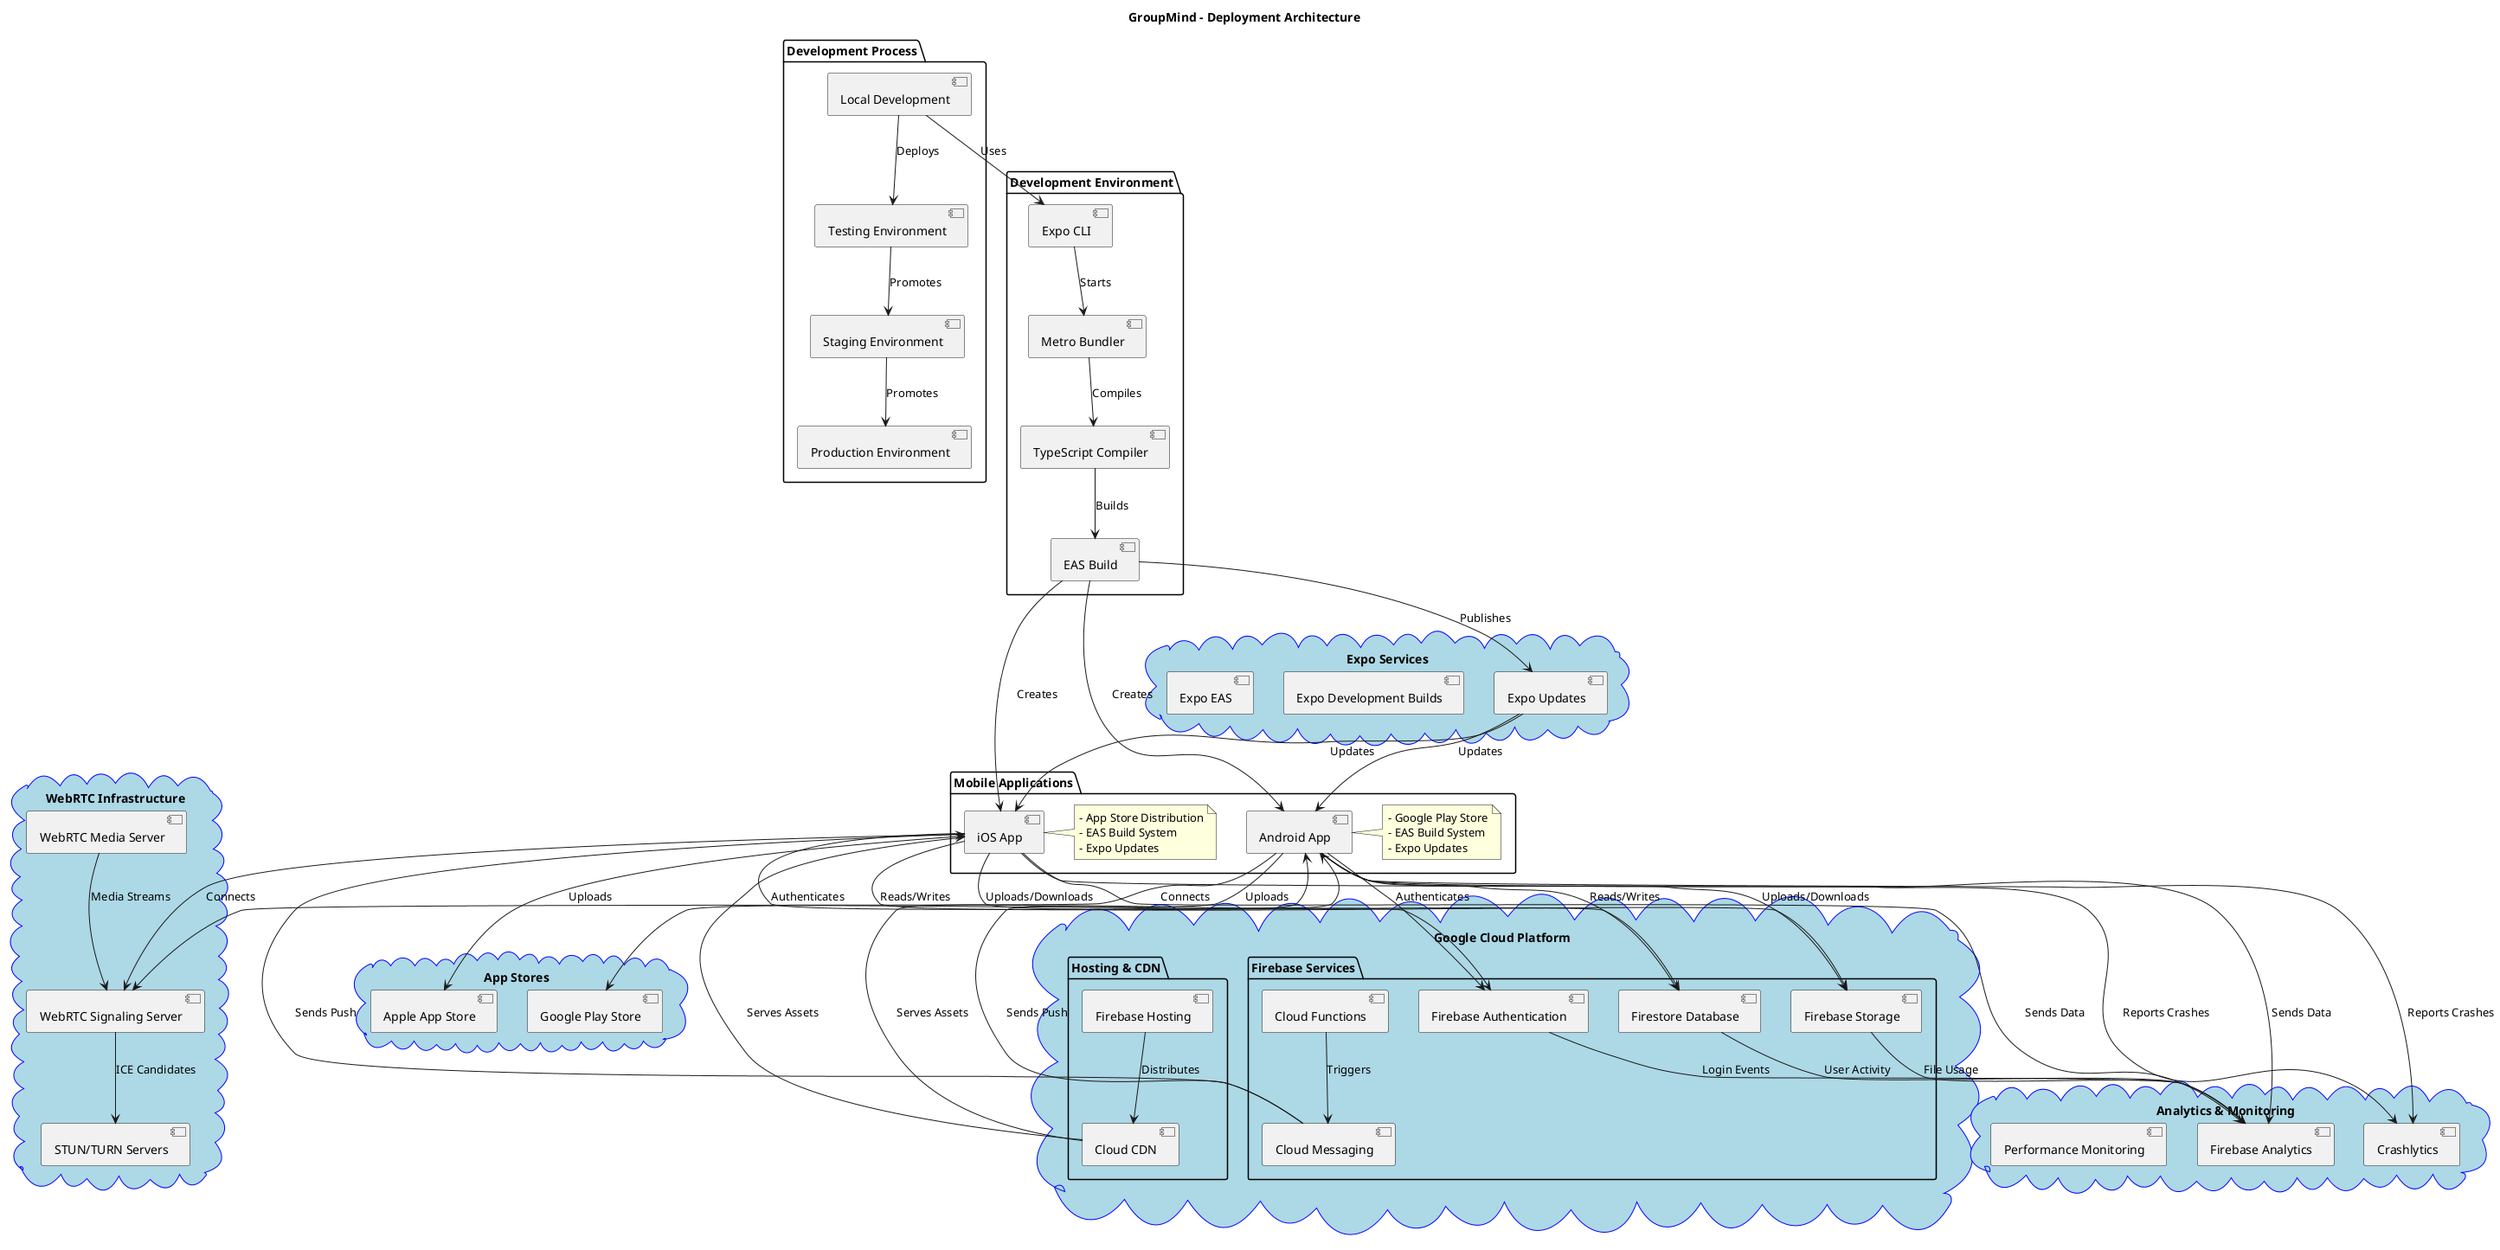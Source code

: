 @startuml Deployment Architecture
title GroupMind - Deployment Architecture

skinparam rectangle {
  BackgroundColor White
  BorderColor Black
}

skinparam cloud {
  BackgroundColor LightBlue
  BorderColor Blue
}

skinparam database {
  BackgroundColor LightYellow
  BorderColor Orange
}

' Client Applications
package "Mobile Applications" {
  [iOS App] as iOSApp
  [Android App] as AndroidApp
  note right of iOSApp
    - App Store Distribution
    - EAS Build System
    - Expo Updates
  end note
  note right of AndroidApp
    - Google Play Store
    - EAS Build System
    - Expo Updates
  end note
}

' Development & Build
package "Development Environment" {
  [Expo CLI] as ExpoCLI
  [Metro Bundler] as MetroBundler
  [TypeScript Compiler] as TypeScript
  [EAS Build] as EASBuild
}

' Cloud Services
cloud "Google Cloud Platform" {
  package "Firebase Services" {
    [Firebase Authentication] as FirebaseAuth
    [Firestore Database] as Firestore
    [Firebase Storage] as FirebaseStorage
    [Cloud Functions] as CloudFunctions
    [Cloud Messaging] as FCM
  }
  
  package "Hosting & CDN" {
    [Firebase Hosting] as FirebaseHosting
    [Cloud CDN] as CDN
  }
}

cloud "WebRTC Infrastructure" {
  [WebRTC Signaling Server] as WebRTCSignaling
  [STUN/TURN Servers] as STUNTURN
  [WebRTC Media Server] as WebRTCMedia
}

cloud "Expo Services" {
  [Expo Updates] as ExpoUpdates
  [Expo Development Builds] as ExpoDevBuilds
  [Expo EAS] as EAS
}

' External Services
cloud "App Stores" {
  [Apple App Store] as AppStore
  [Google Play Store] as PlayStore
}

cloud "Analytics & Monitoring" {
  [Firebase Analytics] as FirebaseAnalytics
  [Crashlytics] as Crashlytics
  [Performance Monitoring] as Performance
}

' Development Workflow
package "Development Process" {
  [Local Development] as LocalDev
  [Testing Environment] as Testing
  [Staging Environment] as Staging
  [Production Environment] as Production
}

' Relationships - Development
LocalDev --> ExpoCLI : Uses
ExpoCLI --> MetroBundler : Starts
MetroBundler --> TypeScript : Compiles
TypeScript --> EASBuild : Builds

' Relationships - Build & Deploy
EASBuild --> iOSApp : Creates
EASBuild --> AndroidApp : Creates
EASBuild --> ExpoUpdates : Publishes

' Relationships - App Distribution
iOSApp --> AppStore : Uploads
AndroidApp --> PlayStore : Uploads
ExpoUpdates --> iOSApp : Updates
ExpoUpdates --> AndroidApp : Updates

' Relationships - Backend Services
iOSApp --> FirebaseAuth : Authenticates
AndroidApp --> FirebaseAuth : Authenticates
iOSApp --> Firestore : Reads/Writes
AndroidApp --> Firestore : Reads/Writes
iOSApp --> FirebaseStorage : Uploads/Downloads
AndroidApp --> FirebaseStorage : Uploads/Downloads

' Relationships - Video Calling
iOSApp --> WebRTCSignaling : Connects
AndroidApp --> WebRTCSignaling : Connects
WebRTCSignaling --> STUNTURN : ICE Candidates
WebRTCMedia --> WebRTCSignaling : Media Streams

' Relationships - Analytics
iOSApp --> FirebaseAnalytics : Sends Data
AndroidApp --> FirebaseAnalytics : Sends Data
iOSApp --> Crashlytics : Reports Crashes
AndroidApp --> Crashlytics : Reports Crashes

' Relationships - Hosting
FirebaseHosting --> CDN : Distributes
CDN --> iOSApp : Serves Assets
CDN --> AndroidApp : Serves Assets

' Relationships - Notifications
CloudFunctions --> FCM : Triggers
FCM --> iOSApp : Sends Push
FCM --> AndroidApp : Sends Push

' Environment Flow
LocalDev --> Testing : Deploys
Testing --> Staging : Promotes
Staging --> Production : Promotes

' Data Flow
Firestore --> FirebaseAnalytics : User Activity
FirebaseStorage --> FirebaseAnalytics : File Usage
FirebaseAuth --> FirebaseAnalytics : Login Events

@enduml 